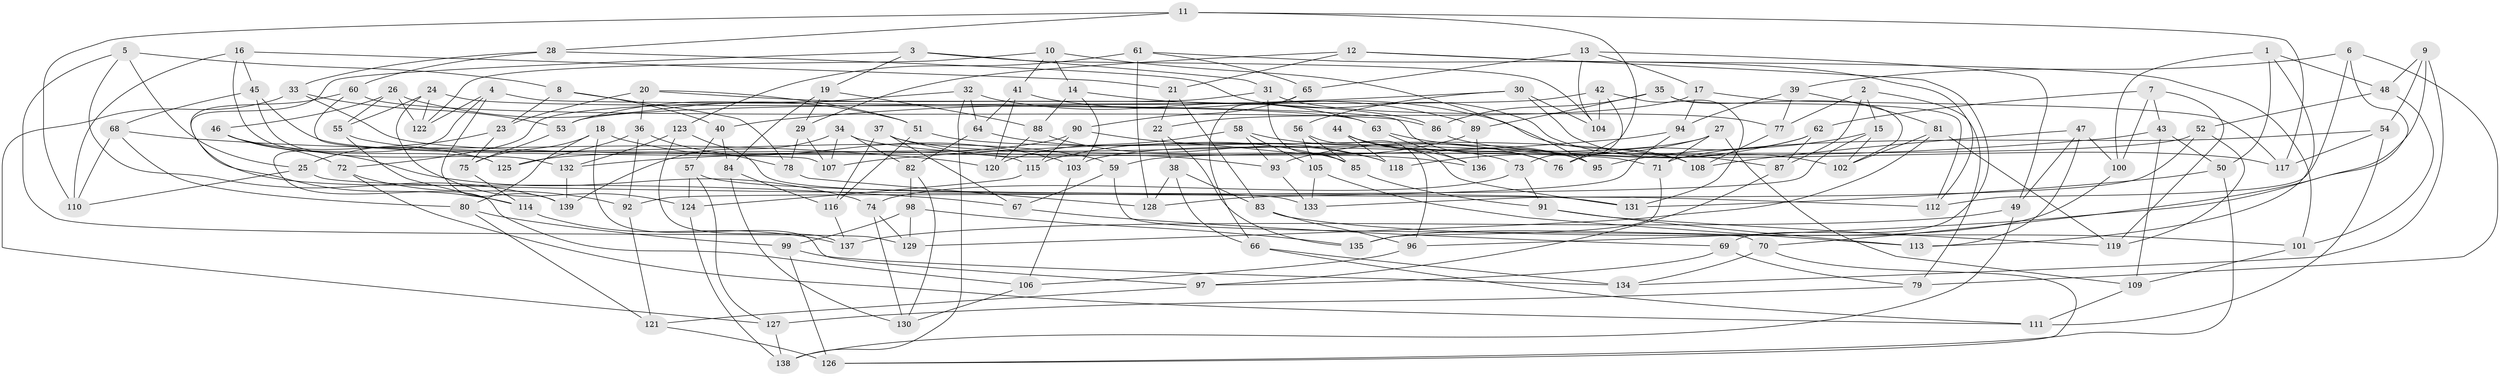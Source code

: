 // Generated by graph-tools (version 1.1) at 2025/50/03/09/25 03:50:51]
// undirected, 139 vertices, 278 edges
graph export_dot {
graph [start="1"]
  node [color=gray90,style=filled];
  1;
  2;
  3;
  4;
  5;
  6;
  7;
  8;
  9;
  10;
  11;
  12;
  13;
  14;
  15;
  16;
  17;
  18;
  19;
  20;
  21;
  22;
  23;
  24;
  25;
  26;
  27;
  28;
  29;
  30;
  31;
  32;
  33;
  34;
  35;
  36;
  37;
  38;
  39;
  40;
  41;
  42;
  43;
  44;
  45;
  46;
  47;
  48;
  49;
  50;
  51;
  52;
  53;
  54;
  55;
  56;
  57;
  58;
  59;
  60;
  61;
  62;
  63;
  64;
  65;
  66;
  67;
  68;
  69;
  70;
  71;
  72;
  73;
  74;
  75;
  76;
  77;
  78;
  79;
  80;
  81;
  82;
  83;
  84;
  85;
  86;
  87;
  88;
  89;
  90;
  91;
  92;
  93;
  94;
  95;
  96;
  97;
  98;
  99;
  100;
  101;
  102;
  103;
  104;
  105;
  106;
  107;
  108;
  109;
  110;
  111;
  112;
  113;
  114;
  115;
  116;
  117;
  118;
  119;
  120;
  121;
  122;
  123;
  124;
  125;
  126;
  127;
  128;
  129;
  130;
  131;
  132;
  133;
  134;
  135;
  136;
  137;
  138;
  139;
  1 -- 48;
  1 -- 113;
  1 -- 100;
  1 -- 50;
  2 -- 15;
  2 -- 87;
  2 -- 79;
  2 -- 77;
  3 -- 67;
  3 -- 104;
  3 -- 31;
  3 -- 19;
  4 -- 106;
  4 -- 139;
  4 -- 122;
  4 -- 76;
  5 -- 25;
  5 -- 129;
  5 -- 139;
  5 -- 8;
  6 -- 112;
  6 -- 70;
  6 -- 39;
  6 -- 79;
  7 -- 43;
  7 -- 62;
  7 -- 119;
  7 -- 100;
  8 -- 23;
  8 -- 78;
  8 -- 40;
  9 -- 54;
  9 -- 48;
  9 -- 96;
  9 -- 134;
  10 -- 14;
  10 -- 95;
  10 -- 41;
  10 -- 122;
  11 -- 117;
  11 -- 73;
  11 -- 110;
  11 -- 28;
  12 -- 21;
  12 -- 69;
  12 -- 29;
  12 -- 101;
  13 -- 65;
  13 -- 49;
  13 -- 17;
  13 -- 104;
  14 -- 108;
  14 -- 103;
  14 -- 88;
  15 -- 95;
  15 -- 92;
  15 -- 102;
  16 -- 110;
  16 -- 125;
  16 -- 45;
  16 -- 21;
  17 -- 22;
  17 -- 94;
  17 -- 117;
  18 -- 80;
  18 -- 103;
  18 -- 97;
  18 -- 75;
  19 -- 88;
  19 -- 29;
  19 -- 84;
  20 -- 23;
  20 -- 36;
  20 -- 51;
  20 -- 86;
  21 -- 22;
  21 -- 83;
  22 -- 135;
  22 -- 38;
  23 -- 25;
  23 -- 75;
  24 -- 63;
  24 -- 124;
  24 -- 122;
  24 -- 55;
  25 -- 112;
  25 -- 110;
  26 -- 51;
  26 -- 122;
  26 -- 46;
  26 -- 55;
  27 -- 71;
  27 -- 109;
  27 -- 103;
  27 -- 93;
  28 -- 33;
  28 -- 87;
  28 -- 60;
  29 -- 78;
  29 -- 107;
  30 -- 104;
  30 -- 40;
  30 -- 56;
  30 -- 102;
  31 -- 77;
  31 -- 72;
  31 -- 85;
  32 -- 138;
  32 -- 53;
  32 -- 64;
  32 -- 63;
  33 -- 71;
  33 -- 53;
  33 -- 127;
  34 -- 107;
  34 -- 82;
  34 -- 136;
  34 -- 139;
  35 -- 102;
  35 -- 89;
  35 -- 112;
  35 -- 86;
  36 -- 78;
  36 -- 125;
  36 -- 92;
  37 -- 73;
  37 -- 116;
  37 -- 93;
  37 -- 67;
  38 -- 83;
  38 -- 66;
  38 -- 128;
  39 -- 94;
  39 -- 81;
  39 -- 77;
  40 -- 57;
  40 -- 84;
  41 -- 89;
  41 -- 120;
  41 -- 64;
  42 -- 53;
  42 -- 104;
  42 -- 131;
  42 -- 76;
  43 -- 50;
  43 -- 109;
  43 -- 107;
  44 -- 131;
  44 -- 95;
  44 -- 136;
  44 -- 118;
  45 -- 115;
  45 -- 68;
  45 -- 132;
  46 -- 72;
  46 -- 125;
  46 -- 74;
  47 -- 100;
  47 -- 49;
  47 -- 113;
  47 -- 108;
  48 -- 52;
  48 -- 101;
  49 -- 138;
  49 -- 137;
  50 -- 131;
  50 -- 126;
  51 -- 108;
  51 -- 116;
  52 -- 59;
  52 -- 133;
  52 -- 119;
  53 -- 75;
  54 -- 111;
  54 -- 117;
  54 -- 71;
  55 -- 59;
  55 -- 114;
  56 -- 85;
  56 -- 96;
  56 -- 105;
  57 -- 124;
  57 -- 127;
  57 -- 131;
  58 -- 76;
  58 -- 120;
  58 -- 93;
  58 -- 105;
  59 -- 70;
  59 -- 67;
  60 -- 114;
  60 -- 86;
  60 -- 107;
  61 -- 128;
  61 -- 112;
  61 -- 123;
  61 -- 65;
  62 -- 76;
  62 -- 87;
  62 -- 118;
  63 -- 95;
  63 -- 136;
  64 -- 85;
  64 -- 82;
  65 -- 66;
  65 -- 90;
  66 -- 134;
  66 -- 111;
  67 -- 69;
  68 -- 110;
  68 -- 120;
  68 -- 80;
  69 -- 79;
  69 -- 97;
  70 -- 134;
  70 -- 126;
  71 -- 135;
  72 -- 111;
  72 -- 92;
  73 -- 74;
  73 -- 91;
  74 -- 129;
  74 -- 130;
  75 -- 114;
  77 -- 108;
  78 -- 128;
  79 -- 127;
  80 -- 121;
  80 -- 99;
  81 -- 129;
  81 -- 119;
  81 -- 102;
  82 -- 130;
  82 -- 98;
  83 -- 96;
  83 -- 101;
  84 -- 130;
  84 -- 116;
  85 -- 91;
  86 -- 117;
  87 -- 97;
  88 -- 118;
  88 -- 120;
  89 -- 136;
  89 -- 115;
  90 -- 125;
  90 -- 118;
  90 -- 115;
  91 -- 119;
  91 -- 113;
  92 -- 121;
  93 -- 133;
  94 -- 128;
  94 -- 132;
  96 -- 106;
  97 -- 121;
  98 -- 135;
  98 -- 129;
  98 -- 99;
  99 -- 134;
  99 -- 126;
  100 -- 135;
  101 -- 109;
  103 -- 106;
  105 -- 133;
  105 -- 113;
  106 -- 130;
  109 -- 111;
  114 -- 137;
  115 -- 124;
  116 -- 137;
  121 -- 126;
  123 -- 133;
  123 -- 132;
  123 -- 137;
  124 -- 138;
  127 -- 138;
  132 -- 139;
}

